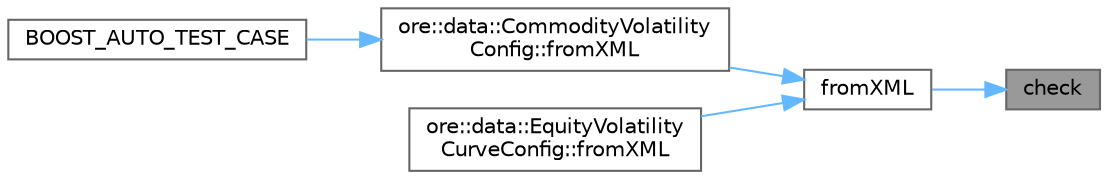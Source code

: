 digraph "check"
{
 // INTERACTIVE_SVG=YES
 // LATEX_PDF_SIZE
  bgcolor="transparent";
  edge [fontname=Helvetica,fontsize=10,labelfontname=Helvetica,labelfontsize=10];
  node [fontname=Helvetica,fontsize=10,shape=box,height=0.2,width=0.4];
  rankdir="RL";
  Node1 [label="check",height=0.2,width=0.4,color="gray40", fillcolor="grey60", style="filled", fontcolor="black",tooltip="Basic checks."];
  Node1 -> Node2 [dir="back",color="steelblue1",style="solid"];
  Node2 [label="fromXML",height=0.2,width=0.4,color="grey40", fillcolor="white", style="filled",URL="$classore_1_1data_1_1_one_dim_solver_config.html#a510baf06568510646decfeaf1753e526",tooltip=" "];
  Node2 -> Node3 [dir="back",color="steelblue1",style="solid"];
  Node3 [label="ore::data::CommodityVolatility\lConfig::fromXML",height=0.2,width=0.4,color="grey40", fillcolor="white", style="filled",URL="$classore_1_1data_1_1_commodity_volatility_config.html#a7741ae0fc924943de5bfe02928262eb7",tooltip=" "];
  Node3 -> Node4 [dir="back",color="steelblue1",style="solid"];
  Node4 [label="BOOST_AUTO_TEST_CASE",height=0.2,width=0.4,color="grey40", fillcolor="white", style="filled",URL="$test_2commodityvolcurveconfig_8cpp.html#a76d2ace592975c551478cdd34b5aa6d1",tooltip=" "];
  Node2 -> Node5 [dir="back",color="steelblue1",style="solid"];
  Node5 [label="ore::data::EquityVolatility\lCurveConfig::fromXML",height=0.2,width=0.4,color="grey40", fillcolor="white", style="filled",URL="$classore_1_1data_1_1_equity_volatility_curve_config.html#a7741ae0fc924943de5bfe02928262eb7",tooltip=" "];
}
